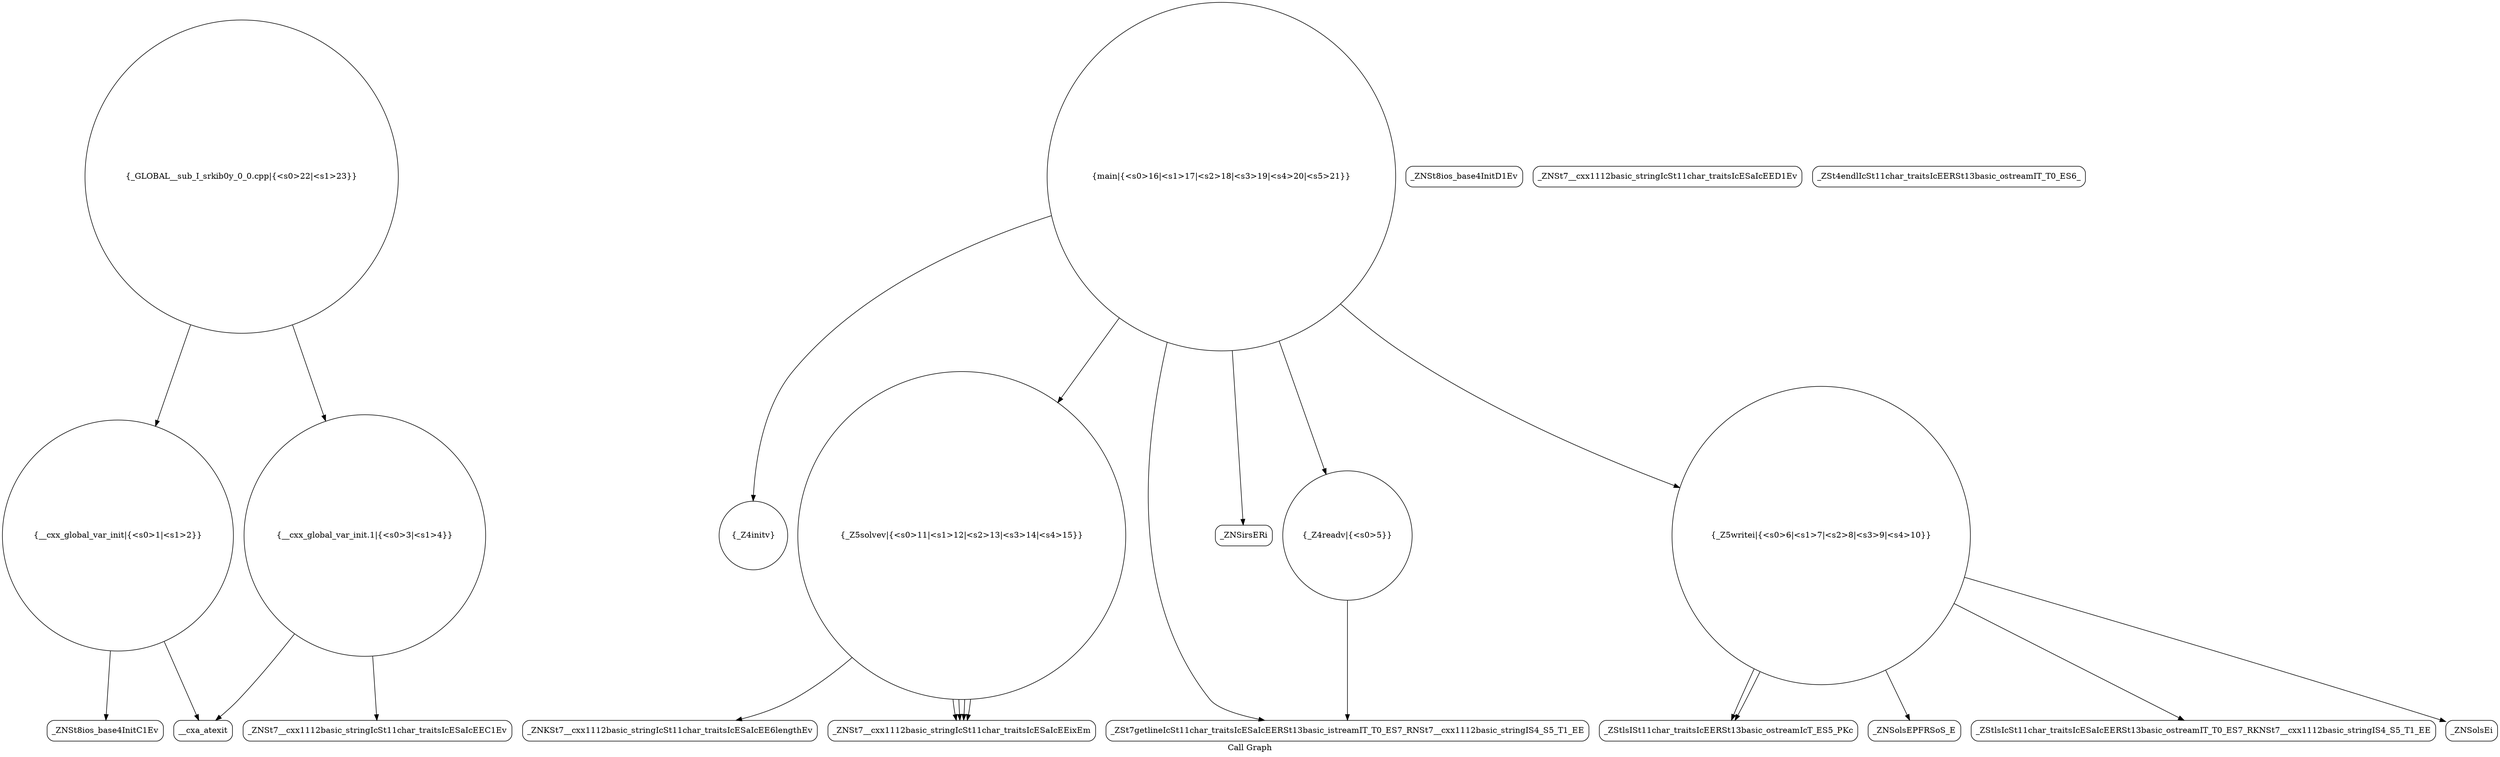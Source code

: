 digraph "Call Graph" {
	label="Call Graph";

	Node0x557480890be0 [shape=record,shape=circle,label="{__cxx_global_var_init|{<s0>1|<s1>2}}"];
	Node0x557480890be0:s0 -> Node0x557480890c60[color=black];
	Node0x557480890be0:s1 -> Node0x5574808d30f0[color=black];
	Node0x5574808d32f0 [shape=record,shape=circle,label="{_Z4initv}"];
	Node0x5574808d3670 [shape=record,shape=Mrecord,label="{_ZNSolsEPFRSoS_E}"];
	Node0x5574808d39f0 [shape=record,shape=circle,label="{_GLOBAL__sub_I_srkib0y_0_0.cpp|{<s0>22|<s1>23}}"];
	Node0x5574808d39f0:s0 -> Node0x557480890be0[color=black];
	Node0x5574808d39f0:s1 -> Node0x5574808d3170[color=black];
	Node0x5574808d3070 [shape=record,shape=Mrecord,label="{_ZNSt8ios_base4InitD1Ev}"];
	Node0x5574808d33f0 [shape=record,shape=Mrecord,label="{_ZSt7getlineIcSt11char_traitsIcESaIcEERSt13basic_istreamIT_T0_ES7_RNSt7__cxx1112basic_stringIS4_S5_T1_EE}"];
	Node0x5574808d3770 [shape=record,shape=circle,label="{_Z5solvev|{<s0>11|<s1>12|<s2>13|<s3>14|<s4>15}}"];
	Node0x5574808d3770:s0 -> Node0x5574808d37f0[color=black];
	Node0x5574808d3770:s1 -> Node0x5574808d3870[color=black];
	Node0x5574808d3770:s2 -> Node0x5574808d3870[color=black];
	Node0x5574808d3770:s3 -> Node0x5574808d3870[color=black];
	Node0x5574808d3770:s4 -> Node0x5574808d3870[color=black];
	Node0x5574808d3170 [shape=record,shape=circle,label="{__cxx_global_var_init.1|{<s0>3|<s1>4}}"];
	Node0x5574808d3170:s0 -> Node0x5574808d31f0[color=black];
	Node0x5574808d3170:s1 -> Node0x5574808d30f0[color=black];
	Node0x5574808d34f0 [shape=record,shape=Mrecord,label="{_ZStlsIcSt11char_traitsIcESaIcEERSt13basic_ostreamIT_T0_ES7_RKNSt7__cxx1112basic_stringIS4_S5_T1_EE}"];
	Node0x5574808d3870 [shape=record,shape=Mrecord,label="{_ZNSt7__cxx1112basic_stringIcSt11char_traitsIcESaIcEEixEm}"];
	Node0x5574808d3270 [shape=record,shape=Mrecord,label="{_ZNSt7__cxx1112basic_stringIcSt11char_traitsIcESaIcEED1Ev}"];
	Node0x5574808d35f0 [shape=record,shape=Mrecord,label="{_ZNSolsEi}"];
	Node0x5574808d3970 [shape=record,shape=Mrecord,label="{_ZNSirsERi}"];
	Node0x557480890c60 [shape=record,shape=Mrecord,label="{_ZNSt8ios_base4InitC1Ev}"];
	Node0x5574808d3370 [shape=record,shape=circle,label="{_Z4readv|{<s0>5}}"];
	Node0x5574808d3370:s0 -> Node0x5574808d33f0[color=black];
	Node0x5574808d36f0 [shape=record,shape=Mrecord,label="{_ZSt4endlIcSt11char_traitsIcEERSt13basic_ostreamIT_T0_ES6_}"];
	Node0x5574808d30f0 [shape=record,shape=Mrecord,label="{__cxa_atexit}"];
	Node0x5574808d3470 [shape=record,shape=circle,label="{_Z5writei|{<s0>6|<s1>7|<s2>8|<s3>9|<s4>10}}"];
	Node0x5574808d3470:s0 -> Node0x5574808d3570[color=black];
	Node0x5574808d3470:s1 -> Node0x5574808d35f0[color=black];
	Node0x5574808d3470:s2 -> Node0x5574808d3570[color=black];
	Node0x5574808d3470:s3 -> Node0x5574808d34f0[color=black];
	Node0x5574808d3470:s4 -> Node0x5574808d3670[color=black];
	Node0x5574808d37f0 [shape=record,shape=Mrecord,label="{_ZNKSt7__cxx1112basic_stringIcSt11char_traitsIcESaIcEE6lengthEv}"];
	Node0x5574808d31f0 [shape=record,shape=Mrecord,label="{_ZNSt7__cxx1112basic_stringIcSt11char_traitsIcESaIcEEC1Ev}"];
	Node0x5574808d3570 [shape=record,shape=Mrecord,label="{_ZStlsISt11char_traitsIcEERSt13basic_ostreamIcT_ES5_PKc}"];
	Node0x5574808d38f0 [shape=record,shape=circle,label="{main|{<s0>16|<s1>17|<s2>18|<s3>19|<s4>20|<s5>21}}"];
	Node0x5574808d38f0:s0 -> Node0x5574808d3970[color=black];
	Node0x5574808d38f0:s1 -> Node0x5574808d33f0[color=black];
	Node0x5574808d38f0:s2 -> Node0x5574808d32f0[color=black];
	Node0x5574808d38f0:s3 -> Node0x5574808d3370[color=black];
	Node0x5574808d38f0:s4 -> Node0x5574808d3770[color=black];
	Node0x5574808d38f0:s5 -> Node0x5574808d3470[color=black];
}
